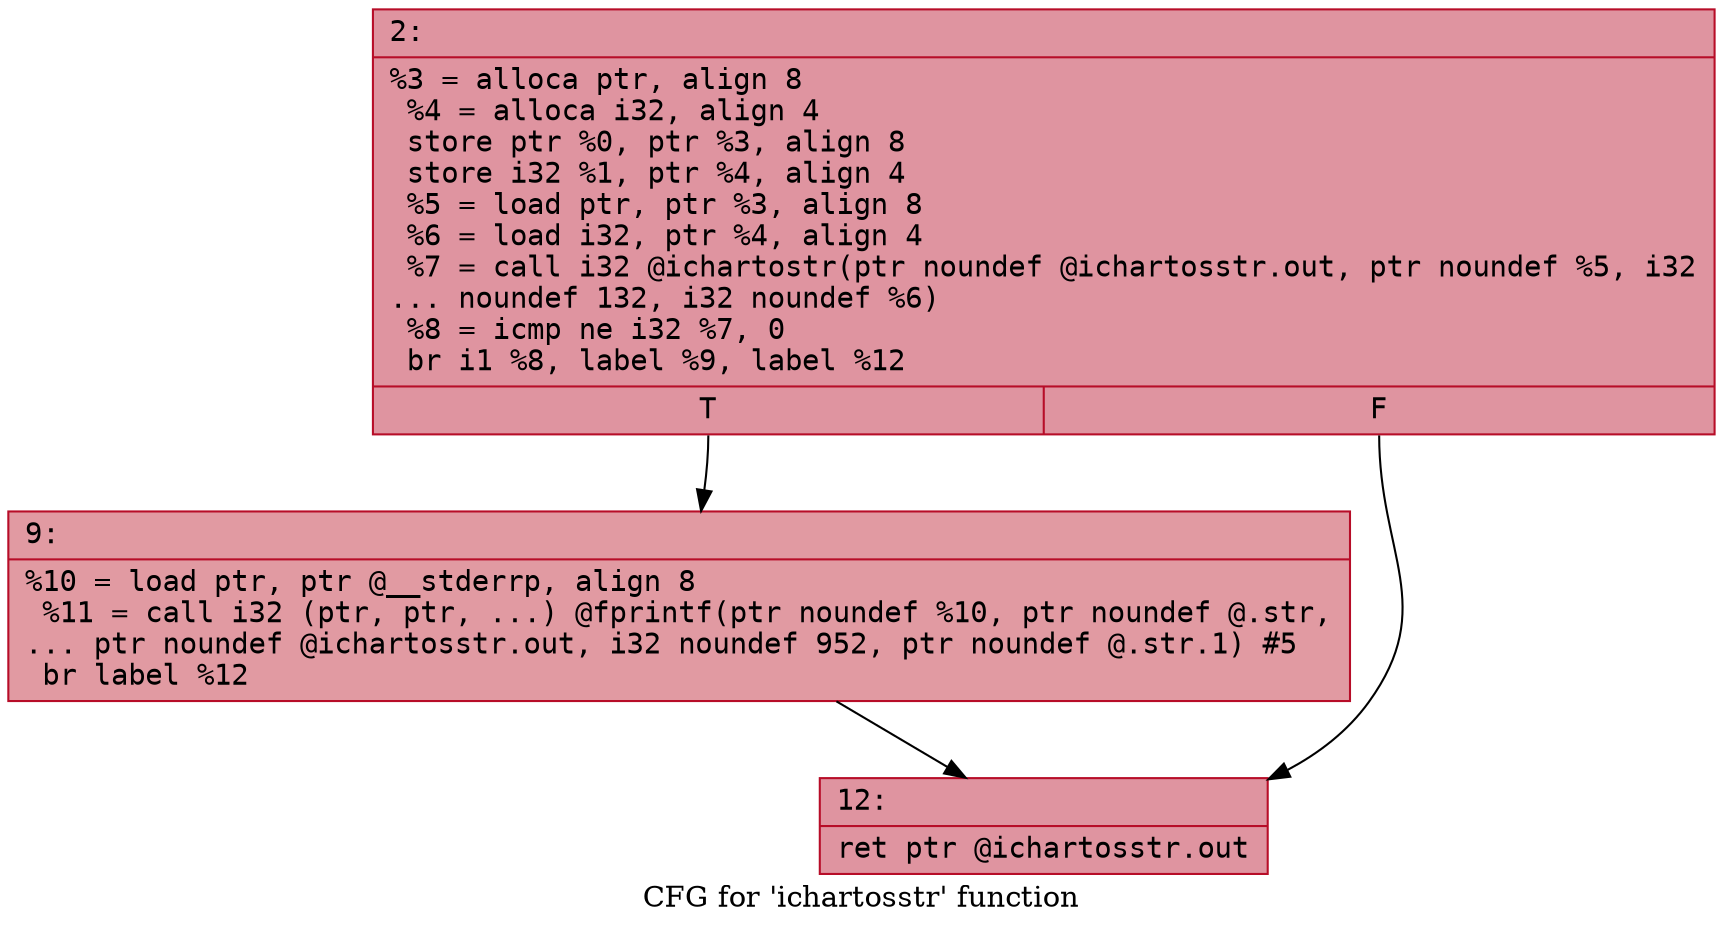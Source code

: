 digraph "CFG for 'ichartosstr' function" {
	label="CFG for 'ichartosstr' function";

	Node0x6000000d2260 [shape=record,color="#b70d28ff", style=filled, fillcolor="#b70d2870" fontname="Courier",label="{2:\l|  %3 = alloca ptr, align 8\l  %4 = alloca i32, align 4\l  store ptr %0, ptr %3, align 8\l  store i32 %1, ptr %4, align 4\l  %5 = load ptr, ptr %3, align 8\l  %6 = load i32, ptr %4, align 4\l  %7 = call i32 @ichartostr(ptr noundef @ichartosstr.out, ptr noundef %5, i32\l... noundef 132, i32 noundef %6)\l  %8 = icmp ne i32 %7, 0\l  br i1 %8, label %9, label %12\l|{<s0>T|<s1>F}}"];
	Node0x6000000d2260:s0 -> Node0x6000000d22b0[tooltip="2 -> 9\nProbability 62.50%" ];
	Node0x6000000d2260:s1 -> Node0x6000000d2300[tooltip="2 -> 12\nProbability 37.50%" ];
	Node0x6000000d22b0 [shape=record,color="#b70d28ff", style=filled, fillcolor="#bb1b2c70" fontname="Courier",label="{9:\l|  %10 = load ptr, ptr @__stderrp, align 8\l  %11 = call i32 (ptr, ptr, ...) @fprintf(ptr noundef %10, ptr noundef @.str,\l... ptr noundef @ichartosstr.out, i32 noundef 952, ptr noundef @.str.1) #5\l  br label %12\l}"];
	Node0x6000000d22b0 -> Node0x6000000d2300[tooltip="9 -> 12\nProbability 100.00%" ];
	Node0x6000000d2300 [shape=record,color="#b70d28ff", style=filled, fillcolor="#b70d2870" fontname="Courier",label="{12:\l|  ret ptr @ichartosstr.out\l}"];
}
